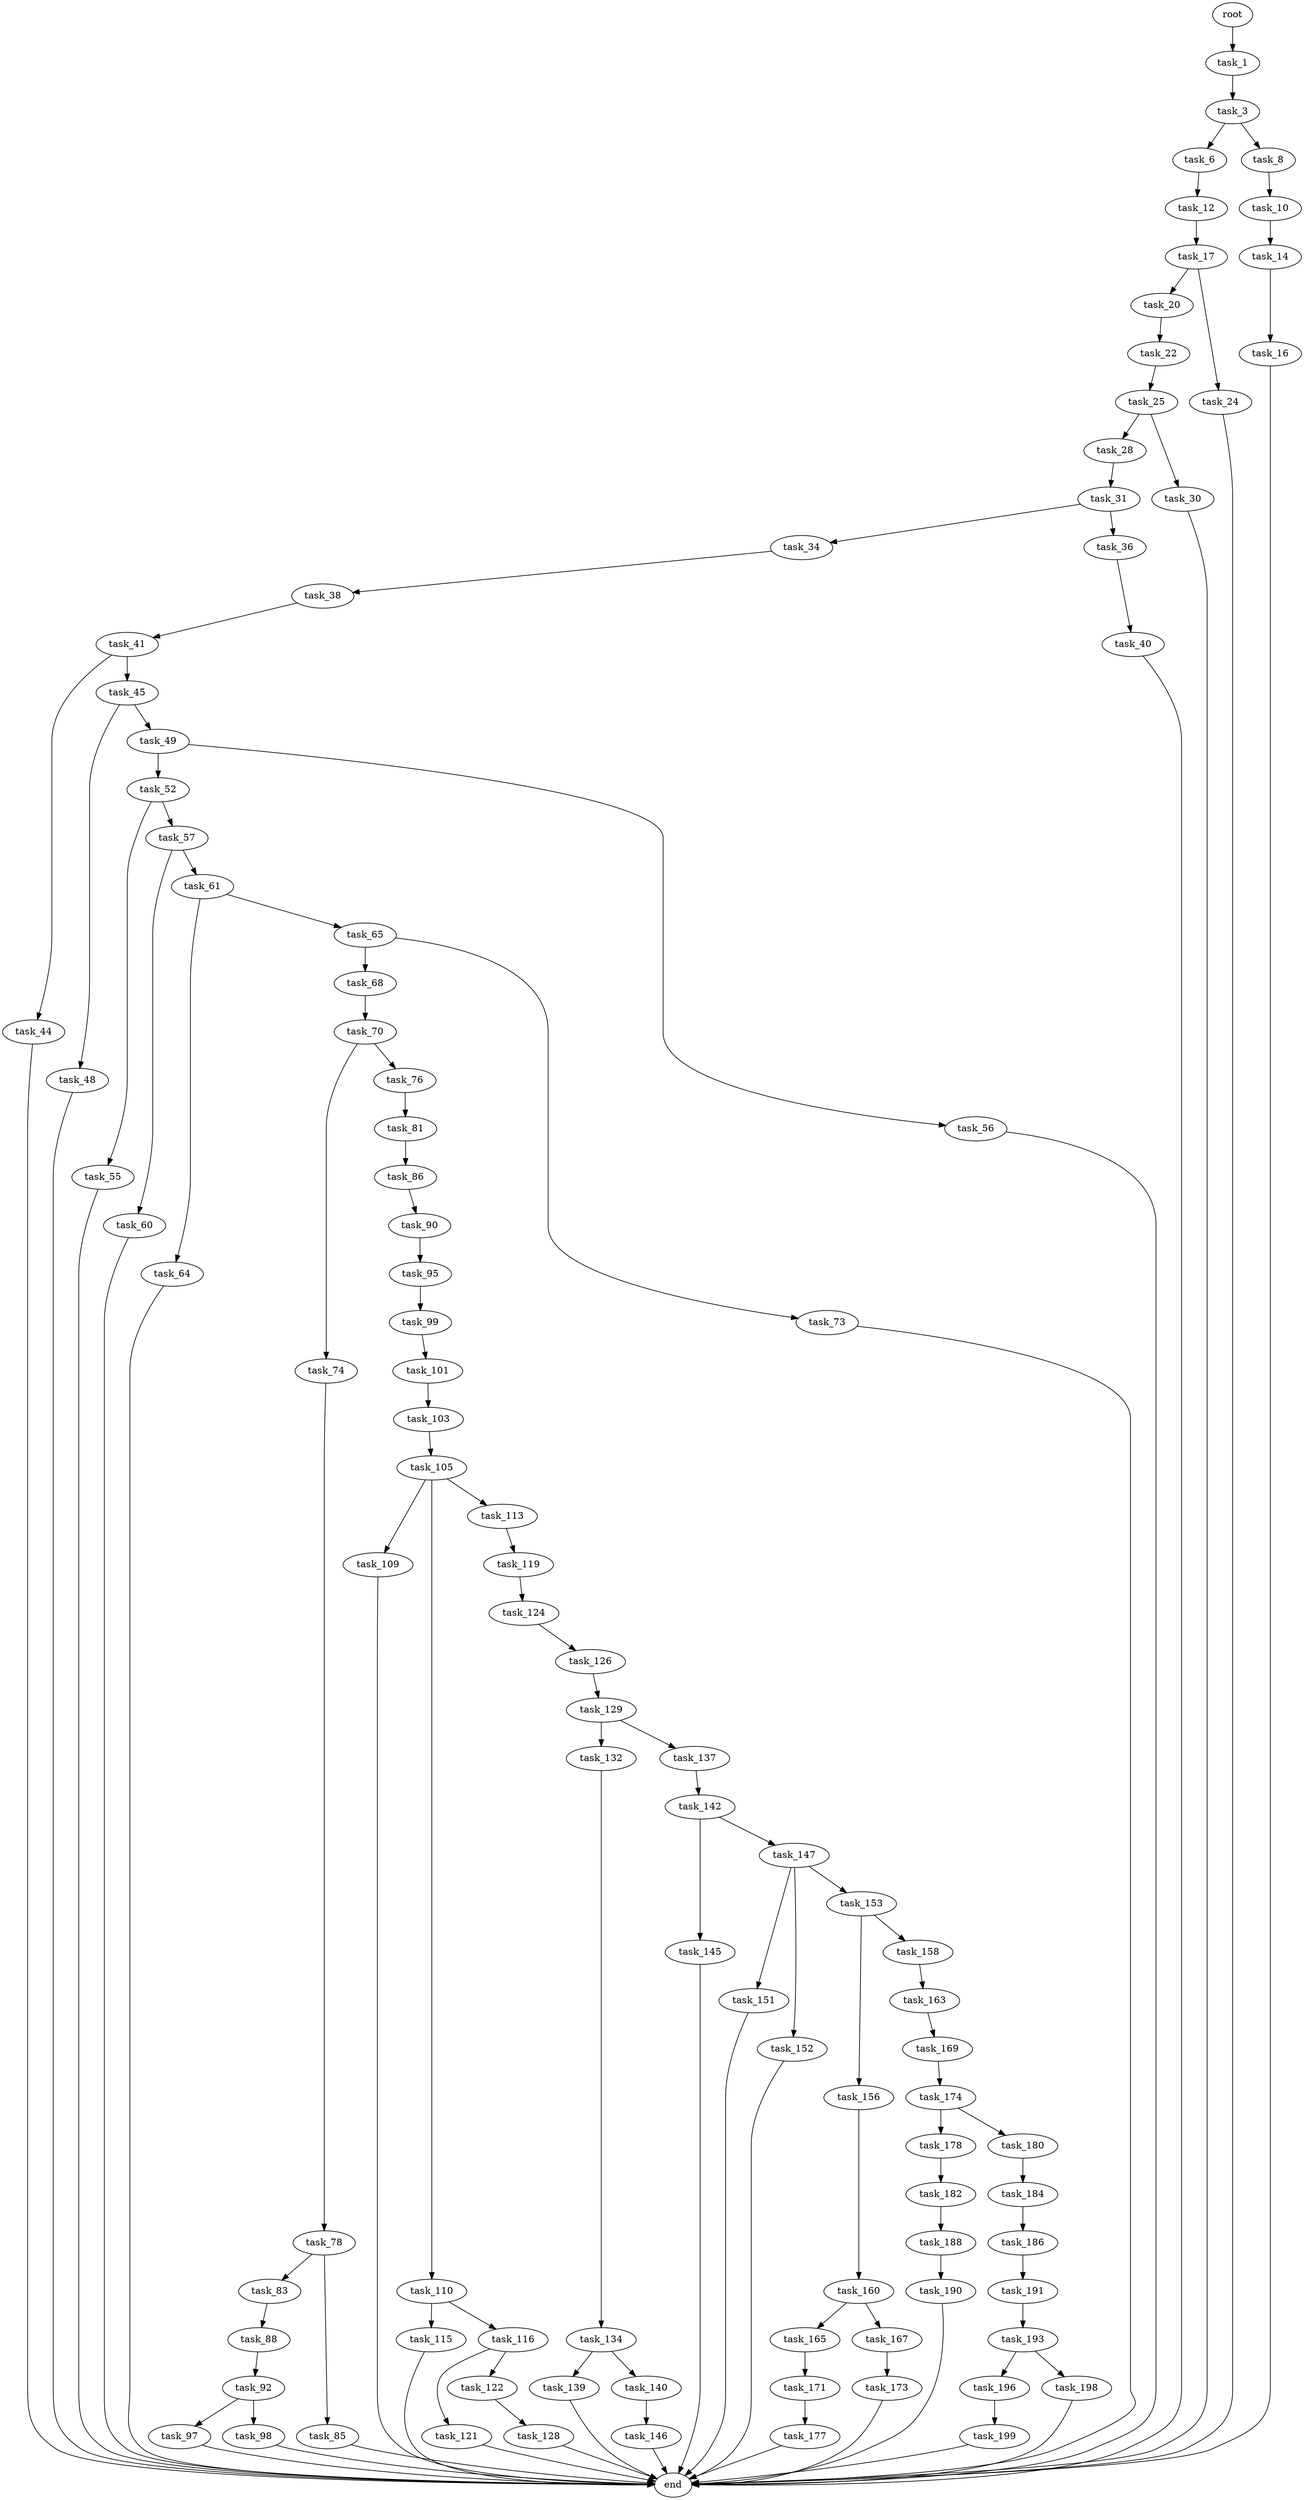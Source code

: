 digraph G {
  root [size="0.000000"];
  task_1 [size="8589934592.000000"];
  task_3 [size="13926904059.000000"];
  task_6 [size="68719476736.000000"];
  task_8 [size="442255905028.000000"];
  task_10 [size="368293445632.000000"];
  task_12 [size="12293420608.000000"];
  task_14 [size="8028434009.000000"];
  task_16 [size="134217728000.000000"];
  task_17 [size="130463054840.000000"];
  task_20 [size="231928233984.000000"];
  task_22 [size="1784475575.000000"];
  task_24 [size="1950197713.000000"];
  task_25 [size="54387876867.000000"];
  task_28 [size="11164583425.000000"];
  task_30 [size="4586459728.000000"];
  task_31 [size="1073741824000.000000"];
  task_34 [size="201080480857.000000"];
  task_36 [size="4485964340.000000"];
  task_38 [size="4085277758.000000"];
  task_40 [size="532737973842.000000"];
  task_41 [size="151597684078.000000"];
  task_44 [size="1073741824000.000000"];
  task_45 [size="368293445632.000000"];
  task_48 [size="21403232399.000000"];
  task_49 [size="181619222001.000000"];
  task_52 [size="13779973350.000000"];
  task_55 [size="75387249581.000000"];
  task_56 [size="368293445632.000000"];
  task_57 [size="41586007506.000000"];
  task_60 [size="8589934592.000000"];
  task_61 [size="368293445632.000000"];
  task_64 [size="549755813888.000000"];
  task_65 [size="549755813888.000000"];
  task_68 [size="34182302229.000000"];
  task_70 [size="68719476736.000000"];
  task_73 [size="549755813888.000000"];
  task_74 [size="30443225894.000000"];
  task_76 [size="782757789696.000000"];
  task_78 [size="1073741824000.000000"];
  task_81 [size="28991029248.000000"];
  task_83 [size="18736473584.000000"];
  task_85 [size="17731052776.000000"];
  task_86 [size="2535164855.000000"];
  task_88 [size="7445435114.000000"];
  task_90 [size="68719476736.000000"];
  task_92 [size="68719476736.000000"];
  task_95 [size="138190022665.000000"];
  task_97 [size="1217717847167.000000"];
  task_98 [size="204162444797.000000"];
  task_99 [size="13266742320.000000"];
  task_101 [size="269786291183.000000"];
  task_103 [size="50221153328.000000"];
  task_105 [size="624061587013.000000"];
  task_109 [size="134217728000.000000"];
  task_110 [size="68719476736.000000"];
  task_113 [size="12513863157.000000"];
  task_115 [size="129337591643.000000"];
  task_116 [size="465819599.000000"];
  task_119 [size="201391155520.000000"];
  task_121 [size="24287700751.000000"];
  task_122 [size="7118357912.000000"];
  task_124 [size="4651949538.000000"];
  task_126 [size="110772679924.000000"];
  task_128 [size="1897592120.000000"];
  task_129 [size="549755813888.000000"];
  task_132 [size="169606280626.000000"];
  task_134 [size="549755813888.000000"];
  task_137 [size="1104001724971.000000"];
  task_139 [size="634454589265.000000"];
  task_140 [size="28991029248.000000"];
  task_142 [size="368293445632.000000"];
  task_145 [size="290967988638.000000"];
  task_146 [size="24178369954.000000"];
  task_147 [size="12829649338.000000"];
  task_151 [size="549755813888.000000"];
  task_152 [size="360167152900.000000"];
  task_153 [size="8589934592.000000"];
  task_156 [size="75267746601.000000"];
  task_158 [size="8589934592.000000"];
  task_160 [size="68719476736.000000"];
  task_163 [size="1153981046.000000"];
  task_165 [size="187953742043.000000"];
  task_167 [size="141569109580.000000"];
  task_169 [size="984536885872.000000"];
  task_171 [size="629128958598.000000"];
  task_173 [size="28991029248.000000"];
  task_174 [size="415424514658.000000"];
  task_177 [size="782757789696.000000"];
  task_178 [size="769732731646.000000"];
  task_180 [size="8539488299.000000"];
  task_182 [size="293983273266.000000"];
  task_184 [size="11348230927.000000"];
  task_186 [size="155968893643.000000"];
  task_188 [size="23015869720.000000"];
  task_190 [size="856973125047.000000"];
  task_191 [size="18303088307.000000"];
  task_193 [size="368293445632.000000"];
  task_196 [size="383945873293.000000"];
  task_198 [size="68719476736.000000"];
  task_199 [size="231928233984.000000"];
  end [size="0.000000"];

  root -> task_1 [size="1.000000"];
  task_1 -> task_3 [size="33554432.000000"];
  task_3 -> task_6 [size="679477248.000000"];
  task_3 -> task_8 [size="679477248.000000"];
  task_6 -> task_12 [size="134217728.000000"];
  task_8 -> task_10 [size="411041792.000000"];
  task_10 -> task_14 [size="411041792.000000"];
  task_12 -> task_17 [size="209715200.000000"];
  task_14 -> task_16 [size="33554432.000000"];
  task_16 -> end [size="1.000000"];
  task_17 -> task_20 [size="134217728.000000"];
  task_17 -> task_24 [size="134217728.000000"];
  task_20 -> task_22 [size="301989888.000000"];
  task_22 -> task_25 [size="134217728.000000"];
  task_24 -> end [size="1.000000"];
  task_25 -> task_28 [size="75497472.000000"];
  task_25 -> task_30 [size="75497472.000000"];
  task_28 -> task_31 [size="536870912.000000"];
  task_30 -> end [size="1.000000"];
  task_31 -> task_34 [size="838860800.000000"];
  task_31 -> task_36 [size="838860800.000000"];
  task_34 -> task_38 [size="134217728.000000"];
  task_36 -> task_40 [size="301989888.000000"];
  task_38 -> task_41 [size="134217728.000000"];
  task_40 -> end [size="1.000000"];
  task_41 -> task_44 [size="134217728.000000"];
  task_41 -> task_45 [size="134217728.000000"];
  task_44 -> end [size="1.000000"];
  task_45 -> task_48 [size="411041792.000000"];
  task_45 -> task_49 [size="411041792.000000"];
  task_48 -> end [size="1.000000"];
  task_49 -> task_52 [size="209715200.000000"];
  task_49 -> task_56 [size="209715200.000000"];
  task_52 -> task_55 [size="411041792.000000"];
  task_52 -> task_57 [size="411041792.000000"];
  task_55 -> end [size="1.000000"];
  task_56 -> end [size="1.000000"];
  task_57 -> task_60 [size="679477248.000000"];
  task_57 -> task_61 [size="679477248.000000"];
  task_60 -> end [size="1.000000"];
  task_61 -> task_64 [size="411041792.000000"];
  task_61 -> task_65 [size="411041792.000000"];
  task_64 -> end [size="1.000000"];
  task_65 -> task_68 [size="536870912.000000"];
  task_65 -> task_73 [size="536870912.000000"];
  task_68 -> task_70 [size="33554432.000000"];
  task_70 -> task_74 [size="134217728.000000"];
  task_70 -> task_76 [size="134217728.000000"];
  task_73 -> end [size="1.000000"];
  task_74 -> task_78 [size="33554432.000000"];
  task_76 -> task_81 [size="679477248.000000"];
  task_78 -> task_83 [size="838860800.000000"];
  task_78 -> task_85 [size="838860800.000000"];
  task_81 -> task_86 [size="75497472.000000"];
  task_83 -> task_88 [size="301989888.000000"];
  task_85 -> end [size="1.000000"];
  task_86 -> task_90 [size="209715200.000000"];
  task_88 -> task_92 [size="134217728.000000"];
  task_90 -> task_95 [size="134217728.000000"];
  task_92 -> task_97 [size="134217728.000000"];
  task_92 -> task_98 [size="134217728.000000"];
  task_95 -> task_99 [size="209715200.000000"];
  task_97 -> end [size="1.000000"];
  task_98 -> end [size="1.000000"];
  task_99 -> task_101 [size="209715200.000000"];
  task_101 -> task_103 [size="209715200.000000"];
  task_103 -> task_105 [size="838860800.000000"];
  task_105 -> task_109 [size="838860800.000000"];
  task_105 -> task_110 [size="838860800.000000"];
  task_105 -> task_113 [size="838860800.000000"];
  task_109 -> end [size="1.000000"];
  task_110 -> task_115 [size="134217728.000000"];
  task_110 -> task_116 [size="134217728.000000"];
  task_113 -> task_119 [size="679477248.000000"];
  task_115 -> end [size="1.000000"];
  task_116 -> task_121 [size="33554432.000000"];
  task_116 -> task_122 [size="33554432.000000"];
  task_119 -> task_124 [size="134217728.000000"];
  task_121 -> end [size="1.000000"];
  task_122 -> task_128 [size="33554432.000000"];
  task_124 -> task_126 [size="134217728.000000"];
  task_126 -> task_129 [size="75497472.000000"];
  task_128 -> end [size="1.000000"];
  task_129 -> task_132 [size="536870912.000000"];
  task_129 -> task_137 [size="536870912.000000"];
  task_132 -> task_134 [size="536870912.000000"];
  task_134 -> task_139 [size="536870912.000000"];
  task_134 -> task_140 [size="536870912.000000"];
  task_137 -> task_142 [size="838860800.000000"];
  task_139 -> end [size="1.000000"];
  task_140 -> task_146 [size="75497472.000000"];
  task_142 -> task_145 [size="411041792.000000"];
  task_142 -> task_147 [size="411041792.000000"];
  task_145 -> end [size="1.000000"];
  task_146 -> end [size="1.000000"];
  task_147 -> task_151 [size="209715200.000000"];
  task_147 -> task_152 [size="209715200.000000"];
  task_147 -> task_153 [size="209715200.000000"];
  task_151 -> end [size="1.000000"];
  task_152 -> end [size="1.000000"];
  task_153 -> task_156 [size="33554432.000000"];
  task_153 -> task_158 [size="33554432.000000"];
  task_156 -> task_160 [size="209715200.000000"];
  task_158 -> task_163 [size="33554432.000000"];
  task_160 -> task_165 [size="134217728.000000"];
  task_160 -> task_167 [size="134217728.000000"];
  task_163 -> task_169 [size="33554432.000000"];
  task_165 -> task_171 [size="134217728.000000"];
  task_167 -> task_173 [size="411041792.000000"];
  task_169 -> task_174 [size="679477248.000000"];
  task_171 -> task_177 [size="679477248.000000"];
  task_173 -> end [size="1.000000"];
  task_174 -> task_178 [size="679477248.000000"];
  task_174 -> task_180 [size="679477248.000000"];
  task_177 -> end [size="1.000000"];
  task_178 -> task_182 [size="679477248.000000"];
  task_180 -> task_184 [size="134217728.000000"];
  task_182 -> task_188 [size="209715200.000000"];
  task_184 -> task_186 [size="679477248.000000"];
  task_186 -> task_191 [size="134217728.000000"];
  task_188 -> task_190 [size="33554432.000000"];
  task_190 -> end [size="1.000000"];
  task_191 -> task_193 [size="411041792.000000"];
  task_193 -> task_196 [size="411041792.000000"];
  task_193 -> task_198 [size="411041792.000000"];
  task_196 -> task_199 [size="301989888.000000"];
  task_198 -> end [size="1.000000"];
  task_199 -> end [size="1.000000"];
}
